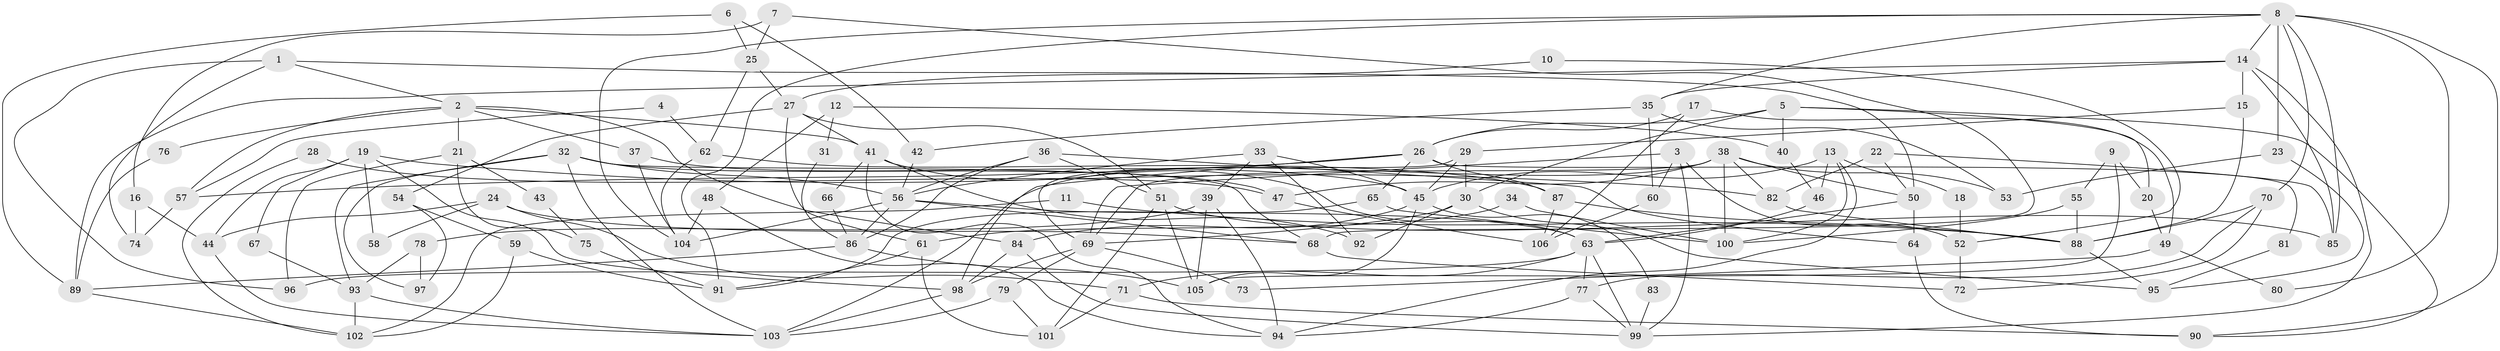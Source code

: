 // Generated by graph-tools (version 1.1) at 2025/11/02/27/25 16:11:19]
// undirected, 106 vertices, 212 edges
graph export_dot {
graph [start="1"]
  node [color=gray90,style=filled];
  1;
  2;
  3;
  4;
  5;
  6;
  7;
  8;
  9;
  10;
  11;
  12;
  13;
  14;
  15;
  16;
  17;
  18;
  19;
  20;
  21;
  22;
  23;
  24;
  25;
  26;
  27;
  28;
  29;
  30;
  31;
  32;
  33;
  34;
  35;
  36;
  37;
  38;
  39;
  40;
  41;
  42;
  43;
  44;
  45;
  46;
  47;
  48;
  49;
  50;
  51;
  52;
  53;
  54;
  55;
  56;
  57;
  58;
  59;
  60;
  61;
  62;
  63;
  64;
  65;
  66;
  67;
  68;
  69;
  70;
  71;
  72;
  73;
  74;
  75;
  76;
  77;
  78;
  79;
  80;
  81;
  82;
  83;
  84;
  85;
  86;
  87;
  88;
  89;
  90;
  91;
  92;
  93;
  94;
  95;
  96;
  97;
  98;
  99;
  100;
  101;
  102;
  103;
  104;
  105;
  106;
  1 -- 50;
  1 -- 2;
  1 -- 74;
  1 -- 96;
  2 -- 84;
  2 -- 37;
  2 -- 21;
  2 -- 41;
  2 -- 57;
  2 -- 76;
  3 -- 99;
  3 -- 69;
  3 -- 52;
  3 -- 60;
  4 -- 62;
  4 -- 57;
  5 -- 30;
  5 -- 90;
  5 -- 20;
  5 -- 26;
  5 -- 40;
  6 -- 89;
  6 -- 25;
  6 -- 42;
  7 -- 68;
  7 -- 25;
  7 -- 16;
  8 -- 35;
  8 -- 90;
  8 -- 14;
  8 -- 23;
  8 -- 70;
  8 -- 80;
  8 -- 85;
  8 -- 91;
  8 -- 104;
  9 -- 55;
  9 -- 105;
  9 -- 20;
  10 -- 27;
  10 -- 52;
  11 -- 102;
  11 -- 88;
  12 -- 48;
  12 -- 40;
  12 -- 31;
  13 -- 45;
  13 -- 100;
  13 -- 18;
  13 -- 46;
  13 -- 94;
  14 -- 85;
  14 -- 15;
  14 -- 35;
  14 -- 89;
  14 -- 99;
  15 -- 88;
  15 -- 29;
  16 -- 74;
  16 -- 44;
  17 -- 106;
  17 -- 26;
  17 -- 49;
  18 -- 52;
  19 -- 82;
  19 -- 98;
  19 -- 44;
  19 -- 58;
  19 -- 67;
  20 -- 49;
  21 -- 96;
  21 -- 43;
  21 -- 75;
  22 -- 50;
  22 -- 85;
  22 -- 82;
  23 -- 53;
  23 -- 95;
  24 -- 44;
  24 -- 71;
  24 -- 58;
  24 -- 68;
  25 -- 62;
  25 -- 27;
  26 -- 98;
  26 -- 57;
  26 -- 65;
  26 -- 81;
  26 -- 87;
  27 -- 41;
  27 -- 61;
  27 -- 51;
  27 -- 54;
  28 -- 47;
  28 -- 102;
  29 -- 45;
  29 -- 30;
  29 -- 69;
  30 -- 95;
  30 -- 69;
  30 -- 92;
  31 -- 86;
  32 -- 103;
  32 -- 56;
  32 -- 47;
  32 -- 68;
  32 -- 93;
  32 -- 97;
  33 -- 39;
  33 -- 56;
  33 -- 45;
  33 -- 92;
  34 -- 100;
  34 -- 61;
  35 -- 42;
  35 -- 53;
  35 -- 60;
  36 -- 86;
  36 -- 56;
  36 -- 51;
  36 -- 64;
  37 -- 45;
  37 -- 104;
  38 -- 47;
  38 -- 69;
  38 -- 50;
  38 -- 53;
  38 -- 82;
  38 -- 100;
  38 -- 103;
  39 -- 94;
  39 -- 105;
  39 -- 78;
  40 -- 46;
  41 -- 92;
  41 -- 63;
  41 -- 66;
  41 -- 94;
  42 -- 56;
  43 -- 75;
  44 -- 103;
  45 -- 84;
  45 -- 83;
  45 -- 105;
  46 -- 63;
  47 -- 106;
  48 -- 94;
  48 -- 104;
  49 -- 73;
  49 -- 80;
  50 -- 63;
  50 -- 64;
  51 -- 85;
  51 -- 101;
  51 -- 105;
  52 -- 72;
  54 -- 97;
  54 -- 59;
  55 -- 88;
  55 -- 100;
  56 -- 68;
  56 -- 63;
  56 -- 86;
  56 -- 104;
  57 -- 74;
  59 -- 102;
  59 -- 91;
  60 -- 106;
  61 -- 91;
  61 -- 101;
  62 -- 104;
  62 -- 87;
  63 -- 99;
  63 -- 71;
  63 -- 77;
  63 -- 96;
  64 -- 90;
  65 -- 91;
  65 -- 100;
  66 -- 86;
  67 -- 93;
  68 -- 72;
  69 -- 73;
  69 -- 79;
  69 -- 98;
  70 -- 77;
  70 -- 72;
  70 -- 88;
  71 -- 101;
  71 -- 90;
  75 -- 91;
  76 -- 89;
  77 -- 94;
  77 -- 99;
  78 -- 93;
  78 -- 97;
  79 -- 103;
  79 -- 101;
  81 -- 95;
  82 -- 88;
  83 -- 99;
  84 -- 99;
  84 -- 98;
  86 -- 105;
  86 -- 89;
  87 -- 88;
  87 -- 106;
  88 -- 95;
  89 -- 102;
  93 -- 103;
  93 -- 102;
  98 -- 103;
}
